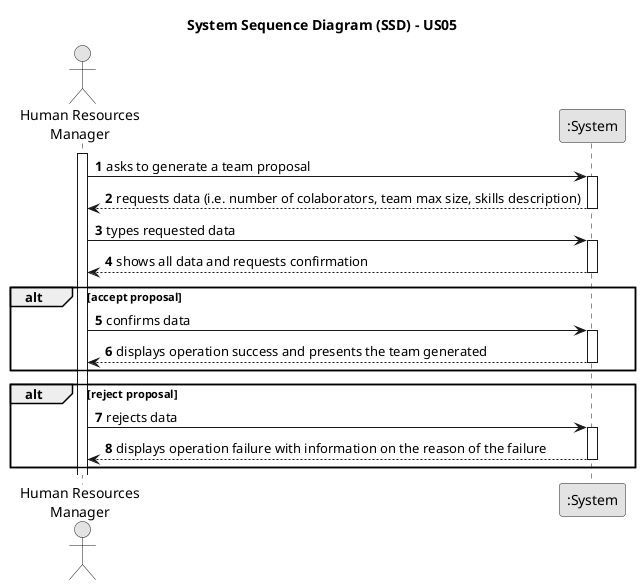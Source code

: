 @startuml
skinparam monochrome true
skinparam packageStyle rectangle
skinparam shadowing false

title System Sequence Diagram (SSD) - US05

autonumber

actor "Human Resources\nManager" as Employee
participant ":System" as System

activate Employee

    Employee -> System : asks to generate a team proposal
    activate System

        System --> Employee : requests data (i.e. number of colaborators, team max size, skills description)
    deactivate System

    Employee -> System : types requested data
    activate System

        System --> Employee : shows all data and requests confirmation
    deactivate System

    alt accept proposal

    Employee -> System : confirms data
    activate System

        System --> Employee : displays operation success and presents the team generated
    deactivate System

    end

    alt reject proposal

    Employee -> System : rejects data
        activate System

            System --> Employee : displays operation failure with information on the reason of the failure
        deactivate System

    end


@enduml